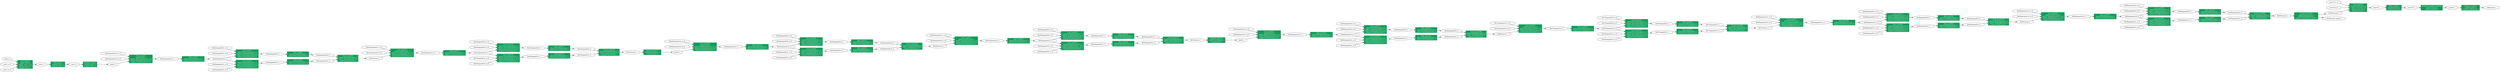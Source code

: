 digraph squeezenet_old {
	graph [bb="0,0,20514,705",
		rankdir=LR
	];
	node [label="\N"];
	"Conv (op#0)\n input0 data_0\n input1 conv1_w_0\n input2 conv1_b_0\n output0 conv1_1"	 [URL="javascript:alert('')",
		color="#0F9D58",
		fontcolor="#FFFFFF",
		height=1.1528,
		pos="215.28,72",
		shape=box,
		style=filled,
		width=1.7361];
	conv1_10	 [height=0.5,
		label=conv1_1,
		pos="359.51,72",
		shape=octagon,
		width=1.2702];
	"Conv (op#0)\n input0 data_0\n input1 conv1_w_0\n input2 conv1_b_0\n output0 conv1_1" -> conv1_10	 [pos="e,313.58,72 277.84,72 286.38,72 295.1,72 303.51,72"];
	data_00	 [height=0.5,
		label=data_0,
		pos="58.39,126",
		shape=octagon,
		width=1.0552];
	data_00 -> "Conv (op#0)\n input0 data_0\n input1 conv1_w_0\n input2 conv1_b_0\n output0 conv1_1"	 [pos="e,152.67,93.48 89.991,115.33 105.23,110.02 124.35,103.35 142.99,96.855"];
	conv1_w_00	 [height=0.5,
		label=conv1_w_0,
		pos="58.39,72",
		shape=octagon,
		width=1.6219];
	conv1_w_00 -> "Conv (op#0)\n input0 data_0\n input1 conv1_w_0\n input2 conv1_b_0\n output0 conv1_1"	 [pos="e,152.66,72 117.07,72 125.41,72 134.08,72 142.66,72"];
	conv1_b_00	 [height=0.5,
		label=conv1_b_0,
		pos="58.39,18",
		shape=octagon,
		width=1.5633];
	conv1_b_00 -> "Conv (op#0)\n input0 data_0\n input1 conv1_w_0\n input2 conv1_b_0\n output0 conv1_1"	 [pos="e,152.64,50.512 97.28,31.21 111.08,36.019 127.16,41.627 142.91,47.117"];
	"Relu (op#1)\n input0 conv1_1\n output0 conv1_2"	 [URL="javascript:alert('')",
		color="#0F9D58",
		fontcolor="#FFFFFF",
		height=0.73611,
		pos="499.23,72",
		shape=box,
		style=filled,
		width=1.6111];
	conv1_10 -> "Relu (op#1)\n input0 conv1_1\n output0 conv1_2"	 [pos="e,440.97,72 405.6,72 413.72,72 422.35,72 430.94,72"];
	conv1_20	 [height=0.5,
		label=conv1_2,
		pos="638.96,72",
		shape=octagon,
		width=1.2702];
	"Relu (op#1)\n input0 conv1_1\n output0 conv1_2" -> conv1_20	 [pos="e,592.89,72 557.45,72 565.85,72 574.5,72 582.86,72"];
	"MaxPool (op#2)\n input0 conv1_2\n output0 pool1_1"	 [URL="javascript:alert('')",
		color="#0F9D58",
		fontcolor="#FFFFFF",
		height=0.73611,
		pos="777.19,72",
		shape=box,
		style=filled,
		width=1.5694];
	conv1_20 -> "MaxPool (op#2)\n input0 conv1_2\n output0 pool1_1"	 [pos="e,720.32,72 684.94,72 693.08,72 701.71,72 710.29,72"];
	pool1_10	 [height=0.5,
		label=pool1_1,
		pos="968.88,72",
		shape=octagon,
		width=1.2311];
	"MaxPool (op#2)\n input0 conv1_2\n output0 pool1_1" -> pool1_10	 [pos="e,924.61,72 833.82,72 859.28,72 889.32,72 914.5,72"];
	"Conv (op#3)\n input0 pool1_1\n input1 fire2/squeeze1x1_w_0\n input2 fire2/squeeze1x1_b_0\n output0 fire2/squeeze1x1_1"	 [URL="javascript:alert('')",
		color="#0F9D58",
		fontcolor="#FFFFFF",
		height=1.1528,
		pos="1195.6,126",
		shape=box,
		style=filled,
		width=2.5417];
	pool1_10 -> "Conv (op#3)\n input0 pool1_1\n input1 fire2/squeeze1x1_w_0\n input2 fire2/squeeze1x1_b_0\n output0 fire2/squeeze1x1_1"	 [pos="e,1104,104.22 1008.8,81.344 1032.5,87.037 1063.9,94.595 1094.2,101.87"];
	"fire2/squeeze1x1_10"	 [height=0.5,
		label="fire2/squeeze1x1_1",
		pos="1410.3,126",
		shape=octagon,
		width=2.4231];
	"Conv (op#3)\n input0 pool1_1\n input1 fire2/squeeze1x1_w_0\n input2 fire2/squeeze1x1_b_0\n output0 fire2/squeeze1x1_1" -> "fire2/squeeze1x1_10"	 [pos="e,1322.9,126 1287.1,126 1295.6,126 1304.3,126 1312.9,126"];
	"fire2/squeeze1x1_w_00"	 [height=0.5,
		label="fire2/squeeze1x1_w_0",
		pos="968.88,180",
		shape=octagon,
		width=2.7553];
	"fire2/squeeze1x1_w_00" -> "Conv (op#3)\n input0 pool1_1\n input1 fire2/squeeze1x1_w_0\n input2 fire2/squeeze1x1_b_0\n output0 fire2/squeeze1x1_1"	 [pos="e,1103.7,147.83 1030.1,165.53 1049.7,160.81 1072,155.45 1093.8,150.22"];
	"fire2/squeeze1x1_b_00"	 [height=0.5,
		label="fire2/squeeze1x1_b_0",
		pos="968.88,126",
		shape=octagon,
		width=2.7163];
	"fire2/squeeze1x1_b_00" -> "Conv (op#3)\n input0 pool1_1\n input1 fire2/squeeze1x1_w_0\n input2 fire2/squeeze1x1_b_0\n output0 fire2/squeeze1x1_1"	 [pos="e,1103.7,126 1066.5,126 1075.5,126 1084.6,126 1093.6,126"];
	"Relu (op#4)\n input0 fire2/squeeze1x1_1\n output0 fire2/squeeze1x1_2"	 [URL="javascript:alert('')",
		color="#0F9D58",
		fontcolor="#FFFFFF",
		height=0.73611,
		pos="1620.5,126",
		shape=box,
		style=filled,
		width=2.4167];
	"fire2/squeeze1x1_10" -> "Relu (op#4)\n input0 fire2/squeeze1x1_1\n output0 fire2/squeeze1x1_2"	 [pos="e,1533.3,126 1497.8,126 1506.1,126 1514.6,126 1523.1,126"];
	"fire2/squeeze1x1_20"	 [height=0.5,
		label="fire2/squeeze1x1_2",
		pos="1839.9,126",
		shape=octagon,
		width=2.4231];
	"Relu (op#4)\n input0 fire2/squeeze1x1_1\n output0 fire2/squeeze1x1_2" -> "fire2/squeeze1x1_20"	 [pos="e,1752.4,126 1707.8,126 1719.1,126 1730.8,126 1742.4,126"];
	"Conv (op#5)\n input0 fire2/squeeze1x1_2\n input1 fire2/expand1x1_w_0\n input2 fire2/expand1x1_b_0\n output0 fire2/expand1x1_1"	 [URL="javascript:alert('')",
		color="#0F9D58",
		fontcolor="#FFFFFF",
		height=1.1528,
		pos="2061.8,74",
		shape=box,
		style=filled,
		width=2.4861];
	"fire2/squeeze1x1_20" -> "Conv (op#5)\n input0 fire2/squeeze1x1_2\n input1 fire2/expand1x1_w_0\n input2 fire2/expand1x1_b_0\n output0 fire2/expand1x1_1"	 [pos="e,1971.9,95.018 1898.1,112.47 1917.6,107.85 1940.1,102.55 1961.9,97.379"];
	"Conv (op#7)\n input0 fire2/squeeze1x1_2\n input1 fire2/expand3x3_w_0\n input2 fire2/expand3x3_b_0\n output0 fire2/expand3x3_1"	 [URL="javascript:alert('')",
		color="#0F9D58",
		fontcolor="#FFFFFF",
		height=1.1528,
		pos="2061.8,178",
		shape=box,
		style=filled,
		width=2.4861];
	"fire2/squeeze1x1_20" -> "Conv (op#7)\n input0 fire2/squeeze1x1_2\n input1 fire2/expand3x3_w_0\n input2 fire2/expand3x3_b_0\n output0 fire2/expand3x3_1"	 [pos="e,1971.9,156.98 1898.1,139.53 1917.6,144.15 1940.1,149.45 1961.9,154.62"];
	"fire2/expand1x1_10"	 [height=0.5,
		label="fire2/expand1x1_1",
		pos="2271.7,90",
		shape=octagon,
		width=2.345];
	"Conv (op#5)\n input0 fire2/squeeze1x1_2\n input1 fire2/expand1x1_w_0\n input2 fire2/expand1x1_b_0\n output0 fire2/expand1x1_1" -> "fire2/expand1x1_10"	 [pos="e,2187.2,83.572 2151.6,80.832 2160,81.478 2168.5,82.134 2176.9,82.784"];
	"fire2/expand1x1_w_00"	 [height=0.5,
		label="fire2/expand1x1_w_0",
		pos="1839.9,72",
		shape=octagon,
		width=2.6772];
	"fire2/expand1x1_w_00" -> "Conv (op#5)\n input0 fire2/squeeze1x1_2\n input1 fire2/expand1x1_w_0\n input2 fire2/expand1x1_b_0\n output0 fire2/expand1x1_1"	 [pos="e,1972,73.192 1936.4,72.869 1944.8,72.945 1953.3,73.022 1961.8,73.099"];
	"fire2/expand1x1_b_00"	 [height=0.5,
		label="fire2/expand1x1_b_0",
		pos="1839.9,18",
		shape=octagon,
		width=2.6381];
	"fire2/expand1x1_b_00" -> "Conv (op#5)\n input0 fire2/squeeze1x1_2\n input1 fire2/expand1x1_w_0\n input2 fire2/expand1x1_b_0\n output0 fire2/expand1x1_1"	 [pos="e,1972.1,51.42 1897.8,32.494 1917.6,37.519 1940.3,43.307 1962.4,48.935"];
	"Relu (op#6)\n input0 fire2/expand1x1_1\n output0 fire2/expand1x1_2"	 [URL="javascript:alert('')",
		color="#0F9D58",
		fontcolor="#FFFFFF",
		height=0.73611,
		pos="2477.1,94",
		shape=box,
		style=filled,
		width=2.3611];
	"fire2/expand1x1_10" -> "Relu (op#6)\n input0 fire2/expand1x1_1\n output0 fire2/expand1x1_2"	 [pos="e,2391.9,92.343 2356.3,91.644 2364.7,91.808 2373.2,91.975 2381.6,92.141"];
	"fire2/expand1x1_20"	 [height=0.5,
		label="fire2/expand1x1_2",
		pos="2682.6,103",
		shape=octagon,
		width=2.345];
	"Relu (op#6)\n input0 fire2/expand1x1_1\n output0 fire2/expand1x1_2" -> "fire2/expand1x1_20"	 [pos="e,2598.1,99.306 2562.3,97.726 2570.8,98.101 2579.5,98.484 2588.1,98.863"];
	"Concat (op#9)\n input0 fire2/expand1x1_2\n input1 fire2/expand3x3_2\n output0 fire2/concat_1"	 [URL="javascript:alert('')",
		color="#0F9D58",
		fontcolor="#FFFFFF",
		height=0.94444,
		pos="2884,132",
		shape=box,
		style=filled,
		width=2.25];
	"fire2/expand1x1_20" -> "Concat (op#9)\n input0 fire2/expand1x1_2\n input1 fire2/expand3x3_2\n output0 fire2/concat_1"	 [pos="e,2803,120.36 2754.1,113.27 2766.7,115.1 2780,117.03 2793,118.92"];
	"fire2/expand3x3_10"	 [height=0.5,
		label="fire2/expand3x3_1",
		pos="2271.7,175",
		shape=octagon,
		width=2.345];
	"Conv (op#7)\n input0 fire2/squeeze1x1_2\n input1 fire2/expand3x3_w_0\n input2 fire2/expand3x3_b_0\n output0 fire2/expand3x3_1" -> "fire2/expand3x3_10"	 [pos="e,2187.2,176.21 2151.6,176.72 2160,176.6 2168.5,176.47 2176.9,176.35"];
	"fire2/expand3x3_w_00"	 [height=0.5,
		label="fire2/expand3x3_w_0",
		pos="1839.9,234",
		shape=octagon,
		width=2.6772];
	"fire2/expand3x3_w_00" -> "Conv (op#7)\n input0 fire2/squeeze1x1_2\n input1 fire2/expand3x3_w_0\n input2 fire2/expand3x3_b_0\n output0 fire2/expand3x3_1"	 [pos="e,1972.1,200.58 1898.4,219.36 1917.9,214.39 1940.3,208.68 1962.2,203.12"];
	"fire2/expand3x3_b_00"	 [height=0.5,
		label="fire2/expand3x3_b_0",
		pos="1839.9,180",
		shape=octagon,
		width=2.6381];
	"fire2/expand3x3_b_00" -> "Conv (op#7)\n input0 fire2/squeeze1x1_2\n input1 fire2/expand3x3_w_0\n input2 fire2/expand3x3_b_0\n output0 fire2/expand3x3_1"	 [pos="e,1972,178.81 1935.1,179.14 1944,179.06 1953,178.98 1962,178.9"];
	"Relu (op#8)\n input0 fire2/expand3x3_1\n output0 fire2/expand3x3_2"	 [URL="javascript:alert('')",
		color="#0F9D58",
		fontcolor="#FFFFFF",
		height=0.73611,
		pos="2477.1,167",
		shape=box,
		style=filled,
		width=2.3611];
	"fire2/expand3x3_10" -> "Relu (op#8)\n input0 fire2/expand3x3_1\n output0 fire2/expand3x3_2"	 [pos="e,2391.9,170.31 2356.3,171.71 2364.7,171.38 2373.2,171.05 2381.6,170.72"];
	"fire2/expand3x3_20"	 [height=0.5,
		label="fire2/expand3x3_2",
		pos="2682.6,162",
		shape=octagon,
		width=2.345];
	"Relu (op#8)\n input0 fire2/expand3x3_1\n output0 fire2/expand3x3_2" -> "fire2/expand3x3_20"	 [pos="e,2598.1,164.05 2562.3,164.93 2570.8,164.72 2579.5,164.51 2588.1,164.3"];
	"fire2/expand3x3_20" -> "Concat (op#9)\n input0 fire2/expand1x1_2\n input1 fire2/expand3x3_2\n output0 fire2/concat_1"	 [pos="e,2802.8,144.06 2753,151.55 2765.8,149.62 2779.4,147.59 2792.7,145.58"];
	"fire2/concat_10"	 [height=0.5,
		label="fire2/concat_1",
		pos="3100.2,132",
		shape=octagon,
		width=1.8955];
	"Concat (op#9)\n input0 fire2/expand1x1_2\n input1 fire2/expand3x3_2\n output0 fire2/concat_1" -> "fire2/concat_10"	 [pos="e,3031.8,132 2965,132 2983.6,132 3003.3,132 3021.7,132"];
	"Conv (op#10)\n input0 fire2/concat_1\n input1 fire3/squeeze1x1_w_0\n input2 fire3/squeeze1x1_b_0\n output0 fire3/squeeze1x1_1"	 [URL="javascript:alert('')",
		color="#0F9D58",
		fontcolor="#FFFFFF",
		height=1.1528,
		pos="3326.9,186",
		shape=box,
		style=filled,
		width=2.5417];
	"fire2/concat_10" -> "Conv (op#10)\n input0 fire2/concat_1\n input1 fire3/squeeze1x1_w_0\n input2 fire3/squeeze1x1_b_0\n output0 fire3/squeeze1x1_1"	 [pos="e,3235.2,164.21 3151.3,144.05 3173.2,149.32 3199.7,155.69 3225.4,161.86"];
	"fire3/squeeze1x1_10"	 [height=0.5,
		label="fire3/squeeze1x1_1",
		pos="3541.6,186",
		shape=octagon,
		width=2.4231];
	"Conv (op#10)\n input0 fire2/concat_1\n input1 fire3/squeeze1x1_w_0\n input2 fire3/squeeze1x1_b_0\n output0 fire3/squeeze1x1_1" -> "fire3/squeeze1x1_10"	 [pos="e,3454.2,186 3418.4,186 3426.9,186 3435.6,186 3444.2,186"];
	"fire3/squeeze1x1_w_00"	 [height=0.5,
		label="fire3/squeeze1x1_w_0",
		pos="3100.2,240",
		shape=octagon,
		width=2.7553];
	"fire3/squeeze1x1_w_00" -> "Conv (op#10)\n input0 fire2/concat_1\n input1 fire3/squeeze1x1_w_0\n input2 fire3/squeeze1x1_b_0\n output0 fire3/squeeze1x1_1"	 [pos="e,3235,207.83 3161.4,225.53 3181,220.81 3203.3,215.45 3225.1,210.22"];
	"fire3/squeeze1x1_b_00"	 [height=0.5,
		label="fire3/squeeze1x1_b_0",
		pos="3100.2,186",
		shape=octagon,
		width=2.7163];
	"fire3/squeeze1x1_b_00" -> "Conv (op#10)\n input0 fire2/concat_1\n input1 fire3/squeeze1x1_w_0\n input2 fire3/squeeze1x1_b_0\n output0 fire3/squeeze1x1_1"	 [pos="e,3235,186 3197.8,186 3206.7,186 3215.9,186 3224.9,186"];
	"Relu (op#11)\n input0 fire3/squeeze1x1_1\n output0 fire3/squeeze1x1_2"	 [URL="javascript:alert('')",
		color="#0F9D58",
		fontcolor="#FFFFFF",
		height=0.73611,
		pos="3751.8,186",
		shape=box,
		style=filled,
		width=2.4167];
	"fire3/squeeze1x1_10" -> "Relu (op#11)\n input0 fire3/squeeze1x1_1\n output0 fire3/squeeze1x1_2"	 [pos="e,3664.6,186 3629.1,186 3637.4,186 3645.9,186 3654.4,186"];
	"fire3/squeeze1x1_20"	 [height=0.5,
		label="fire3/squeeze1x1_2",
		pos="3971.2,186",
		shape=octagon,
		width=2.4231];
	"Relu (op#11)\n input0 fire3/squeeze1x1_1\n output0 fire3/squeeze1x1_2" -> "fire3/squeeze1x1_20"	 [pos="e,3883.7,186 3839,186 3850.4,186 3862.1,186 3873.7,186"];
	"Conv (op#12)\n input0 fire3/squeeze1x1_2\n input1 fire3/expand1x1_w_0\n input2 fire3/expand1x1_b_0\n output0 fire3/expand1x1_1"	 [URL="javascript:alert('')",
		color="#0F9D58",
		fontcolor="#FFFFFF",
		height=1.1528,
		pos="4193.1,134",
		shape=box,
		style=filled,
		width=2.4861];
	"fire3/squeeze1x1_20" -> "Conv (op#12)\n input0 fire3/squeeze1x1_2\n input1 fire3/expand1x1_w_0\n input2 fire3/expand1x1_b_0\n output0 fire3/expand1x1_1"	 [pos="e,4103.2,155.02 4029.4,172.47 4048.9,167.85 4071.4,162.55 4093.2,157.38"];
	"Conv (op#14)\n input0 fire3/squeeze1x1_2\n input1 fire3/expand3x3_w_0\n input2 fire3/expand3x3_b_0\n output0 fire3/expand3x3_1"	 [URL="javascript:alert('')",
		color="#0F9D58",
		fontcolor="#FFFFFF",
		height=1.1528,
		pos="4193.1,238",
		shape=box,
		style=filled,
		width=2.4861];
	"fire3/squeeze1x1_20" -> "Conv (op#14)\n input0 fire3/squeeze1x1_2\n input1 fire3/expand3x3_w_0\n input2 fire3/expand3x3_b_0\n output0 fire3/expand3x3_1"	 [pos="e,4103.2,216.98 4029.4,199.53 4048.9,204.15 4071.4,209.45 4093.2,214.62"];
	"fire3/expand1x1_10"	 [height=0.5,
		label="fire3/expand1x1_1",
		pos="4403,150",
		shape=octagon,
		width=2.345];
	"Conv (op#12)\n input0 fire3/squeeze1x1_2\n input1 fire3/expand1x1_w_0\n input2 fire3/expand1x1_b_0\n output0 fire3/expand1x1_1" -> "fire3/expand1x1_10"	 [pos="e,4318.5,143.57 4282.9,140.83 4291.3,141.48 4299.8,142.13 4308.2,142.78"];
	"fire3/expand1x1_w_00"	 [height=0.5,
		label="fire3/expand1x1_w_0",
		pos="3971.2,132",
		shape=octagon,
		width=2.6772];
	"fire3/expand1x1_w_00" -> "Conv (op#12)\n input0 fire3/squeeze1x1_2\n input1 fire3/expand1x1_w_0\n input2 fire3/expand1x1_b_0\n output0 fire3/expand1x1_1"	 [pos="e,4103.3,133.19 4067.7,132.87 4076.1,132.94 4084.6,133.02 4093,133.1"];
	"fire3/expand1x1_b_00"	 [height=0.5,
		label="fire3/expand1x1_b_0",
		pos="3971.2,78",
		shape=octagon,
		width=2.6381];
	"fire3/expand1x1_b_00" -> "Conv (op#12)\n input0 fire3/squeeze1x1_2\n input1 fire3/expand1x1_w_0\n input2 fire3/expand1x1_b_0\n output0 fire3/expand1x1_1"	 [pos="e,4103.4,111.42 4029.1,92.494 4048.8,97.519 4071.6,103.31 4093.7,108.94"];
	"Relu (op#13)\n input0 fire3/expand1x1_1\n output0 fire3/expand1x1_2"	 [URL="javascript:alert('')",
		color="#0F9D58",
		fontcolor="#FFFFFF",
		height=0.73611,
		pos="4608.4,154",
		shape=box,
		style=filled,
		width=2.3611];
	"fire3/expand1x1_10" -> "Relu (op#13)\n input0 fire3/expand1x1_1\n output0 fire3/expand1x1_2"	 [pos="e,4523.1,152.34 4487.6,151.64 4496,151.81 4504.5,151.98 4512.9,152.14"];
	"fire3/expand1x1_20"	 [height=0.5,
		label="fire3/expand1x1_2",
		pos="4813.8,163",
		shape=octagon,
		width=2.345];
	"Relu (op#13)\n input0 fire3/expand1x1_1\n output0 fire3/expand1x1_2" -> "fire3/expand1x1_20"	 [pos="e,4729.3,159.31 4693.6,157.73 4702.1,158.1 4710.8,158.48 4719.3,158.86"];
	"Concat (op#16)\n input0 fire3/expand1x1_2\n input1 fire3/expand3x3_2\n output0 fire3/concat_1"	 [URL="javascript:alert('')",
		color="#0F9D58",
		fontcolor="#FFFFFF",
		height=0.94444,
		pos="5015.3,192",
		shape=box,
		style=filled,
		width=2.25];
	"fire3/expand1x1_20" -> "Concat (op#16)\n input0 fire3/expand1x1_2\n input1 fire3/expand3x3_2\n output0 fire3/concat_1"	 [pos="e,4934.2,180.36 4885.4,173.27 4898,175.1 4911.3,177.03 4924.3,178.92"];
	"fire3/expand3x3_10"	 [height=0.5,
		label="fire3/expand3x3_1",
		pos="4403,235",
		shape=octagon,
		width=2.345];
	"Conv (op#14)\n input0 fire3/squeeze1x1_2\n input1 fire3/expand3x3_w_0\n input2 fire3/expand3x3_b_0\n output0 fire3/expand3x3_1" -> "fire3/expand3x3_10"	 [pos="e,4318.5,236.21 4282.9,236.72 4291.3,236.6 4299.8,236.47 4308.2,236.35"];
	"fire3/expand3x3_w_00"	 [height=0.5,
		label="fire3/expand3x3_w_0",
		pos="3971.2,294",
		shape=octagon,
		width=2.6772];
	"fire3/expand3x3_w_00" -> "Conv (op#14)\n input0 fire3/squeeze1x1_2\n input1 fire3/expand3x3_w_0\n input2 fire3/expand3x3_b_0\n output0 fire3/expand3x3_1"	 [pos="e,4103.4,260.58 4029.7,279.36 4049.2,274.39 4071.6,268.68 4093.4,263.12"];
	"fire3/expand3x3_b_00"	 [height=0.5,
		label="fire3/expand3x3_b_0",
		pos="3971.2,240",
		shape=octagon,
		width=2.6381];
	"fire3/expand3x3_b_00" -> "Conv (op#14)\n input0 fire3/squeeze1x1_2\n input1 fire3/expand3x3_w_0\n input2 fire3/expand3x3_b_0\n output0 fire3/expand3x3_1"	 [pos="e,4103.3,238.81 4066.4,239.14 4075.3,239.06 4084.3,238.98 4093.3,238.9"];
	"Relu (op#15)\n input0 fire3/expand3x3_1\n output0 fire3/expand3x3_2"	 [URL="javascript:alert('')",
		color="#0F9D58",
		fontcolor="#FFFFFF",
		height=0.73611,
		pos="4608.4,227",
		shape=box,
		style=filled,
		width=2.3611];
	"fire3/expand3x3_10" -> "Relu (op#15)\n input0 fire3/expand3x3_1\n output0 fire3/expand3x3_2"	 [pos="e,4523.1,230.31 4487.6,231.71 4496,231.38 4504.5,231.05 4512.9,230.72"];
	"fire3/expand3x3_20"	 [height=0.5,
		label="fire3/expand3x3_2",
		pos="4813.8,222",
		shape=octagon,
		width=2.345];
	"Relu (op#15)\n input0 fire3/expand3x3_1\n output0 fire3/expand3x3_2" -> "fire3/expand3x3_20"	 [pos="e,4729.3,224.05 4693.6,224.93 4702.1,224.72 4710.8,224.51 4719.3,224.3"];
	"fire3/expand3x3_20" -> "Concat (op#16)\n input0 fire3/expand1x1_2\n input1 fire3/expand3x3_2\n output0 fire3/concat_1"	 [pos="e,4934.1,204.06 4884.3,211.55 4897.1,209.62 4910.7,207.59 4924,205.58"];
	"fire3/concat_10"	 [height=0.5,
		label="fire3/concat_1",
		pos="5200.5,192",
		shape=octagon,
		width=1.8955];
	"Concat (op#16)\n input0 fire3/expand1x1_2\n input1 fire3/expand3x3_2\n output0 fire3/concat_1" -> "fire3/concat_10"	 [pos="e,5132.2,192 5096.4,192 5104.9,192 5113.5,192 5121.9,192"];
	"MaxPool (op#17)\n input0 fire3/concat_1\n output0 pool3_1"	 [URL="javascript:alert('')",
		color="#0F9D58",
		fontcolor="#FFFFFF",
		height=0.73611,
		pos="5374.2,192",
		shape=box,
		style=filled,
		width=1.9306];
	"fire3/concat_10" -> "MaxPool (op#17)\n input0 fire3/concat_1\n output0 pool3_1"	 [pos="e,5304.6,192 5268.9,192 5277.3,192 5286,192 5294.6,192"];
	pool3_10	 [height=0.5,
		label=pool3_1,
		pos="5578.9,192",
		shape=octagon,
		width=1.2311];
	"MaxPool (op#17)\n input0 fire3/concat_1\n output0 pool3_1" -> pool3_10	 [pos="e,5534.8,192 5443.9,192 5470.2,192 5499.8,192 5524.5,192"];
	"Conv (op#18)\n input0 pool3_1\n input1 fire4/squeeze1x1_w_0\n input2 fire4/squeeze1x1_b_0\n output0 fire4/squeeze1x1_1"	 [URL="javascript:alert('')",
		color="#0F9D58",
		fontcolor="#FFFFFF",
		height=1.1528,
		pos="5805.6,246",
		shape=box,
		style=filled,
		width=2.5417];
	pool3_10 -> "Conv (op#18)\n input0 pool3_1\n input1 fire4/squeeze1x1_w_0\n input2 fire4/squeeze1x1_b_0\n output0 fire4/squeeze1x1_1"	 [pos="e,5714,224.22 5618.8,201.34 5642.5,207.04 5673.9,214.59 5704.2,221.87"];
	"fire4/squeeze1x1_10"	 [height=0.5,
		label="fire4/squeeze1x1_1",
		pos="6020.4,246",
		shape=octagon,
		width=2.4231];
	"Conv (op#18)\n input0 pool3_1\n input1 fire4/squeeze1x1_w_0\n input2 fire4/squeeze1x1_b_0\n output0 fire4/squeeze1x1_1" -> "fire4/squeeze1x1_10"	 [pos="e,5933,246 5897.1,246 5905.7,246 5914.4,246 5922.9,246"];
	"fire4/squeeze1x1_w_00"	 [height=0.5,
		label="fire4/squeeze1x1_w_0",
		pos="5578.9,300",
		shape=octagon,
		width=2.7553];
	"fire4/squeeze1x1_w_00" -> "Conv (op#18)\n input0 pool3_1\n input1 fire4/squeeze1x1_w_0\n input2 fire4/squeeze1x1_b_0\n output0 fire4/squeeze1x1_1"	 [pos="e,5713.8,267.83 5640.1,285.53 5659.8,280.81 5682.1,275.45 5703.8,270.22"];
	"fire4/squeeze1x1_b_00"	 [height=0.5,
		label="fire4/squeeze1x1_b_0",
		pos="5578.9,246",
		shape=octagon,
		width=2.7163];
	"fire4/squeeze1x1_b_00" -> "Conv (op#18)\n input0 pool3_1\n input1 fire4/squeeze1x1_w_0\n input2 fire4/squeeze1x1_b_0\n output0 fire4/squeeze1x1_1"	 [pos="e,5713.8,246 5676.5,246 5685.5,246 5694.6,246 5703.7,246"];
	"Relu (op#19)\n input0 fire4/squeeze1x1_1\n output0 fire4/squeeze1x1_2"	 [URL="javascript:alert('')",
		color="#0F9D58",
		fontcolor="#FFFFFF",
		height=0.73611,
		pos="6230.6,246",
		shape=box,
		style=filled,
		width=2.4167];
	"fire4/squeeze1x1_10" -> "Relu (op#19)\n input0 fire4/squeeze1x1_1\n output0 fire4/squeeze1x1_2"	 [pos="e,6143.4,246 6107.9,246 6116.2,246 6124.7,246 6133.1,246"];
	"fire4/squeeze1x1_20"	 [height=0.5,
		label="fire4/squeeze1x1_2",
		pos="6450,246",
		shape=octagon,
		width=2.4231];
	"Relu (op#19)\n input0 fire4/squeeze1x1_1\n output0 fire4/squeeze1x1_2" -> "fire4/squeeze1x1_20"	 [pos="e,6362.5,246 6317.8,246 6329.2,246 6340.9,246 6352.4,246"];
	"Conv (op#20)\n input0 fire4/squeeze1x1_2\n input1 fire4/expand1x1_w_0\n input2 fire4/expand1x1_b_0\n output0 fire4/expand1x1_1"	 [URL="javascript:alert('')",
		color="#0F9D58",
		fontcolor="#FFFFFF",
		height=1.1528,
		pos="6671.8,194",
		shape=box,
		style=filled,
		width=2.4861];
	"fire4/squeeze1x1_20" -> "Conv (op#20)\n input0 fire4/squeeze1x1_2\n input1 fire4/expand1x1_w_0\n input2 fire4/expand1x1_b_0\n output0 fire4/expand1x1_1"	 [pos="e,6582,215.02 6508.2,232.47 6527.7,227.85 6550.1,222.55 6572,217.38"];
	"Conv (op#22)\n input0 fire4/squeeze1x1_2\n input1 fire4/expand3x3_w_0\n input2 fire4/expand3x3_b_0\n output0 fire4/expand3x3_1"	 [URL="javascript:alert('')",
		color="#0F9D58",
		fontcolor="#FFFFFF",
		height=1.1528,
		pos="6671.8,298",
		shape=box,
		style=filled,
		width=2.4861];
	"fire4/squeeze1x1_20" -> "Conv (op#22)\n input0 fire4/squeeze1x1_2\n input1 fire4/expand3x3_w_0\n input2 fire4/expand3x3_b_0\n output0 fire4/expand3x3_1"	 [pos="e,6582,276.98 6508.2,259.53 6527.7,264.15 6550.1,269.45 6572,274.62"];
	"fire4/expand1x1_10"	 [height=0.5,
		label="fire4/expand1x1_1",
		pos="6881.8,210",
		shape=octagon,
		width=2.345];
	"Conv (op#20)\n input0 fire4/squeeze1x1_2\n input1 fire4/expand1x1_w_0\n input2 fire4/expand1x1_b_0\n output0 fire4/expand1x1_1" -> "fire4/expand1x1_10"	 [pos="e,6797.2,203.57 6761.6,200.83 6770,201.48 6778.5,202.13 6787,202.78"];
	"fire4/expand1x1_w_00"	 [height=0.5,
		label="fire4/expand1x1_w_0",
		pos="6450,192",
		shape=octagon,
		width=2.6772];
	"fire4/expand1x1_w_00" -> "Conv (op#20)\n input0 fire4/squeeze1x1_2\n input1 fire4/expand1x1_w_0\n input2 fire4/expand1x1_b_0\n output0 fire4/expand1x1_1"	 [pos="e,6582,193.19 6546.4,192.87 6554.9,192.94 6563.4,193.02 6571.8,193.1"];
	"fire4/expand1x1_b_00"	 [height=0.5,
		label="fire4/expand1x1_b_0",
		pos="6450,138",
		shape=octagon,
		width=2.6381];
	"fire4/expand1x1_b_00" -> "Conv (op#20)\n input0 fire4/squeeze1x1_2\n input1 fire4/expand1x1_w_0\n input2 fire4/expand1x1_b_0\n output0 fire4/expand1x1_1"	 [pos="e,6582.2,171.42 6507.9,152.49 6527.6,157.52 6550.3,163.31 6572.4,168.94"];
	"Relu (op#21)\n input0 fire4/expand1x1_1\n output0 fire4/expand1x1_2"	 [URL="javascript:alert('')",
		color="#0F9D58",
		fontcolor="#FFFFFF",
		height=0.73611,
		pos="7087.2,214",
		shape=box,
		style=filled,
		width=2.3611];
	"fire4/expand1x1_10" -> "Relu (op#21)\n input0 fire4/expand1x1_1\n output0 fire4/expand1x1_2"	 [pos="e,7001.9,212.34 6966.4,211.64 6974.7,211.81 6983.2,211.98 6991.7,212.14"];
	"fire4/expand1x1_20"	 [height=0.5,
		label="fire4/expand1x1_2",
		pos="7292.6,223",
		shape=octagon,
		width=2.345];
	"Relu (op#21)\n input0 fire4/expand1x1_1\n output0 fire4/expand1x1_2" -> "fire4/expand1x1_20"	 [pos="e,7208.1,219.31 7172.4,217.73 7180.9,218.1 7189.5,218.48 7198.1,218.86"];
	"Concat (op#24)\n input0 fire4/expand1x1_2\n input1 fire4/expand3x3_2\n output0 fire4/concat_1"	 [URL="javascript:alert('')",
		color="#0F9D58",
		fontcolor="#FFFFFF",
		height=0.94444,
		pos="7494,252",
		shape=box,
		style=filled,
		width=2.25];
	"fire4/expand1x1_20" -> "Concat (op#24)\n input0 fire4/expand1x1_2\n input1 fire4/expand3x3_2\n output0 fire4/concat_1"	 [pos="e,7413,240.36 7364.2,233.27 7376.8,235.1 7390,237.03 7403.1,238.92"];
	"fire4/expand3x3_10"	 [height=0.5,
		label="fire4/expand3x3_1",
		pos="6881.8,295",
		shape=octagon,
		width=2.345];
	"Conv (op#22)\n input0 fire4/squeeze1x1_2\n input1 fire4/expand3x3_w_0\n input2 fire4/expand3x3_b_0\n output0 fire4/expand3x3_1" -> "fire4/expand3x3_10"	 [pos="e,6797.2,296.21 6761.6,296.72 6770,296.6 6778.5,296.47 6787,296.35"];
	"fire4/expand3x3_w_00"	 [height=0.5,
		label="fire4/expand3x3_w_0",
		pos="6450,354",
		shape=octagon,
		width=2.6772];
	"fire4/expand3x3_w_00" -> "Conv (op#22)\n input0 fire4/squeeze1x1_2\n input1 fire4/expand3x3_w_0\n input2 fire4/expand3x3_b_0\n output0 fire4/expand3x3_1"	 [pos="e,6582.2,320.58 6508.4,339.36 6528,334.39 6550.4,328.68 6572.2,323.12"];
	"fire4/expand3x3_b_00"	 [height=0.5,
		label="fire4/expand3x3_b_0",
		pos="6450,300",
		shape=octagon,
		width=2.6381];
	"fire4/expand3x3_b_00" -> "Conv (op#22)\n input0 fire4/squeeze1x1_2\n input1 fire4/expand3x3_w_0\n input2 fire4/expand3x3_b_0\n output0 fire4/expand3x3_1"	 [pos="e,6582.1,298.81 6545.2,299.14 6554.1,299.06 6563.1,298.98 6572,298.9"];
	"Relu (op#23)\n input0 fire4/expand3x3_1\n output0 fire4/expand3x3_2"	 [URL="javascript:alert('')",
		color="#0F9D58",
		fontcolor="#FFFFFF",
		height=0.73611,
		pos="7087.2,287",
		shape=box,
		style=filled,
		width=2.3611];
	"fire4/expand3x3_10" -> "Relu (op#23)\n input0 fire4/expand3x3_1\n output0 fire4/expand3x3_2"	 [pos="e,7001.9,290.31 6966.4,291.71 6974.7,291.38 6983.2,291.05 6991.7,290.72"];
	"fire4/expand3x3_20"	 [height=0.5,
		label="fire4/expand3x3_2",
		pos="7292.6,282",
		shape=octagon,
		width=2.345];
	"Relu (op#23)\n input0 fire4/expand3x3_1\n output0 fire4/expand3x3_2" -> "fire4/expand3x3_20"	 [pos="e,7208.1,284.05 7172.4,284.93 7180.9,284.72 7189.5,284.51 7198.1,284.3"];
	"fire4/expand3x3_20" -> "Concat (op#24)\n input0 fire4/expand1x1_2\n input1 fire4/expand3x3_2\n output0 fire4/concat_1"	 [pos="e,7412.9,264.06 7363.1,271.55 7375.9,269.62 7389.4,267.59 7402.7,265.58"];
	"fire4/concat_10"	 [height=0.5,
		label="fire4/concat_1",
		pos="7710.2,252",
		shape=octagon,
		width=1.8955];
	"Concat (op#24)\n input0 fire4/expand1x1_2\n input1 fire4/expand3x3_2\n output0 fire4/concat_1" -> "fire4/concat_10"	 [pos="e,7641.9,252 7575.1,252 7593.6,252 7613.3,252 7631.8,252"];
	"Conv (op#25)\n input0 fire4/concat_1\n input1 fire5/squeeze1x1_w_0\n input2 fire5/squeeze1x1_b_0\n output0 fire5/squeeze1x1_1"	 [URL="javascript:alert('')",
		color="#0F9D58",
		fontcolor="#FFFFFF",
		height=1.1528,
		pos="7936.9,306",
		shape=box,
		style=filled,
		width=2.5417];
	"fire4/concat_10" -> "Conv (op#25)\n input0 fire4/concat_1\n input1 fire5/squeeze1x1_w_0\n input2 fire5/squeeze1x1_b_0\n output0 fire5/squeeze1x1_1"	 [pos="e,7845.2,284.21 7761.4,264.05 7783.3,269.32 7809.8,275.69 7835.4,281.86"];
	"fire5/squeeze1x1_10"	 [height=0.5,
		label="fire5/squeeze1x1_1",
		pos="8151.6,306",
		shape=octagon,
		width=2.4231];
	"Conv (op#25)\n input0 fire4/concat_1\n input1 fire5/squeeze1x1_w_0\n input2 fire5/squeeze1x1_b_0\n output0 fire5/squeeze1x1_1" -> "fire5/squeeze1x1_10"	 [pos="e,8064.3,306 8028.4,306 8037,306 8045.6,306 8054.2,306"];
	"fire5/squeeze1x1_w_00"	 [height=0.5,
		label="fire5/squeeze1x1_w_0",
		pos="7710.2,360",
		shape=octagon,
		width=2.7553];
	"fire5/squeeze1x1_w_00" -> "Conv (op#25)\n input0 fire4/concat_1\n input1 fire5/squeeze1x1_w_0\n input2 fire5/squeeze1x1_b_0\n output0 fire5/squeeze1x1_1"	 [pos="e,7845.1,327.83 7771.4,345.53 7791,340.81 7813.4,335.45 7835.1,330.22"];
	"fire5/squeeze1x1_b_00"	 [height=0.5,
		label="fire5/squeeze1x1_b_0",
		pos="7710.2,306",
		shape=octagon,
		width=2.7163];
	"fire5/squeeze1x1_b_00" -> "Conv (op#25)\n input0 fire4/concat_1\n input1 fire5/squeeze1x1_w_0\n input2 fire5/squeeze1x1_b_0\n output0 fire5/squeeze1x1_1"	 [pos="e,7845.1,306 7807.8,306 7816.8,306 7825.9,306 7834.9,306"];
	"Relu (op#26)\n input0 fire5/squeeze1x1_1\n output0 fire5/squeeze1x1_2"	 [URL="javascript:alert('')",
		color="#0F9D58",
		fontcolor="#FFFFFF",
		height=0.73611,
		pos="8361.9,306",
		shape=box,
		style=filled,
		width=2.4167];
	"fire5/squeeze1x1_10" -> "Relu (op#26)\n input0 fire5/squeeze1x1_1\n output0 fire5/squeeze1x1_2"	 [pos="e,8274.6,306 8239.1,306 8247.5,306 8256,306 8264.4,306"];
	"fire5/squeeze1x1_20"	 [height=0.5,
		label="fire5/squeeze1x1_2",
		pos="8581.2,306",
		shape=octagon,
		width=2.4231];
	"Relu (op#26)\n input0 fire5/squeeze1x1_1\n output0 fire5/squeeze1x1_2" -> "fire5/squeeze1x1_20"	 [pos="e,8493.8,306 8449.1,306 8460.5,306 8472.2,306 8483.7,306"];
	"Conv (op#27)\n input0 fire5/squeeze1x1_2\n input1 fire5/expand1x1_w_0\n input2 fire5/expand1x1_b_0\n output0 fire5/expand1x1_1"	 [URL="javascript:alert('')",
		color="#0F9D58",
		fontcolor="#FFFFFF",
		height=1.1528,
		pos="8803.1,254",
		shape=box,
		style=filled,
		width=2.4861];
	"fire5/squeeze1x1_20" -> "Conv (op#27)\n input0 fire5/squeeze1x1_2\n input1 fire5/expand1x1_w_0\n input2 fire5/expand1x1_b_0\n output0 fire5/expand1x1_1"	 [pos="e,8713.3,275.02 8639.4,292.47 8659,287.85 8681.4,282.55 8703.3,277.38"];
	"Conv (op#29)\n input0 fire5/squeeze1x1_2\n input1 fire5/expand3x3_w_0\n input2 fire5/expand3x3_b_0\n output0 fire5/expand3x3_1"	 [URL="javascript:alert('')",
		color="#0F9D58",
		fontcolor="#FFFFFF",
		height=1.1528,
		pos="8803.1,358",
		shape=box,
		style=filled,
		width=2.4861];
	"fire5/squeeze1x1_20" -> "Conv (op#29)\n input0 fire5/squeeze1x1_2\n input1 fire5/expand3x3_w_0\n input2 fire5/expand3x3_b_0\n output0 fire5/expand3x3_1"	 [pos="e,8713.3,336.98 8639.4,319.53 8659,324.15 8681.4,329.45 8703.3,334.62"];
	"fire5/expand1x1_10"	 [height=0.5,
		label="fire5/expand1x1_1",
		pos="9013,270",
		shape=octagon,
		width=2.345];
	"Conv (op#27)\n input0 fire5/squeeze1x1_2\n input1 fire5/expand1x1_w_0\n input2 fire5/expand1x1_b_0\n output0 fire5/expand1x1_1" -> "fire5/expand1x1_10"	 [pos="e,8928.5,263.57 8892.9,260.83 8901.3,261.48 8909.8,262.13 8918.3,262.78"];
	"fire5/expand1x1_w_00"	 [height=0.5,
		label="fire5/expand1x1_w_0",
		pos="8581.2,252",
		shape=octagon,
		width=2.6772];
	"fire5/expand1x1_w_00" -> "Conv (op#27)\n input0 fire5/squeeze1x1_2\n input1 fire5/expand1x1_w_0\n input2 fire5/expand1x1_b_0\n output0 fire5/expand1x1_1"	 [pos="e,8713.3,253.19 8677.7,252.87 8686.1,252.94 8694.7,253.02 8703.1,253.1"];
	"fire5/expand1x1_b_00"	 [height=0.5,
		label="fire5/expand1x1_b_0",
		pos="8581.2,198",
		shape=octagon,
		width=2.6381];
	"fire5/expand1x1_b_00" -> "Conv (op#27)\n input0 fire5/squeeze1x1_2\n input1 fire5/expand1x1_w_0\n input2 fire5/expand1x1_b_0\n output0 fire5/expand1x1_1"	 [pos="e,8713.5,231.42 8639.2,212.49 8658.9,217.52 8681.6,223.31 8703.7,228.94"];
	"Relu (op#28)\n input0 fire5/expand1x1_1\n output0 fire5/expand1x1_2"	 [URL="javascript:alert('')",
		color="#0F9D58",
		fontcolor="#FFFFFF",
		height=0.73611,
		pos="9218.5,274",
		shape=box,
		style=filled,
		width=2.3611];
	"fire5/expand1x1_10" -> "Relu (op#28)\n input0 fire5/expand1x1_1\n output0 fire5/expand1x1_2"	 [pos="e,9133.2,272.34 9097.7,271.64 9106,271.81 9114.5,271.98 9122.9,272.14"];
	"fire5/expand1x1_20"	 [height=0.5,
		label="fire5/expand1x1_2",
		pos="9423.9,283",
		shape=octagon,
		width=2.345];
	"Relu (op#28)\n input0 fire5/expand1x1_1\n output0 fire5/expand1x1_2" -> "fire5/expand1x1_20"	 [pos="e,9339.4,279.31 9303.7,277.73 9312.2,278.1 9320.8,278.48 9329.4,278.86"];
	"Concat (op#31)\n input0 fire5/expand1x1_2\n input1 fire5/expand3x3_2\n output0 fire5/concat_1"	 [URL="javascript:alert('')",
		color="#0F9D58",
		fontcolor="#FFFFFF",
		height=0.94444,
		pos="9625.3,312",
		shape=box,
		style=filled,
		width=2.25];
	"fire5/expand1x1_20" -> "Concat (op#31)\n input0 fire5/expand1x1_2\n input1 fire5/expand3x3_2\n output0 fire5/concat_1"	 [pos="e,9544.3,300.36 9495.5,293.27 9508.1,295.1 9521.3,297.03 9534.4,298.92"];
	"fire5/expand3x3_10"	 [height=0.5,
		label="fire5/expand3x3_1",
		pos="9013,355",
		shape=octagon,
		width=2.345];
	"Conv (op#29)\n input0 fire5/squeeze1x1_2\n input1 fire5/expand3x3_w_0\n input2 fire5/expand3x3_b_0\n output0 fire5/expand3x3_1" -> "fire5/expand3x3_10"	 [pos="e,8928.5,356.21 8892.9,356.72 8901.3,356.6 8909.8,356.47 8918.3,356.35"];
	"fire5/expand3x3_w_00"	 [height=0.5,
		label="fire5/expand3x3_w_0",
		pos="8581.2,414",
		shape=octagon,
		width=2.6772];
	"fire5/expand3x3_w_00" -> "Conv (op#29)\n input0 fire5/squeeze1x1_2\n input1 fire5/expand3x3_w_0\n input2 fire5/expand3x3_b_0\n output0 fire5/expand3x3_1"	 [pos="e,8713.5,380.58 8639.7,399.36 8659.3,394.39 8681.7,388.68 8703.5,383.12"];
	"fire5/expand3x3_b_00"	 [height=0.5,
		label="fire5/expand3x3_b_0",
		pos="8581.2,360",
		shape=octagon,
		width=2.6381];
	"fire5/expand3x3_b_00" -> "Conv (op#29)\n input0 fire5/squeeze1x1_2\n input1 fire5/expand3x3_w_0\n input2 fire5/expand3x3_b_0\n output0 fire5/expand3x3_1"	 [pos="e,8713.3,358.81 8676.5,359.14 8685.3,359.06 8694.4,358.98 8703.3,358.9"];
	"Relu (op#30)\n input0 fire5/expand3x3_1\n output0 fire5/expand3x3_2"	 [URL="javascript:alert('')",
		color="#0F9D58",
		fontcolor="#FFFFFF",
		height=0.73611,
		pos="9218.5,347",
		shape=box,
		style=filled,
		width=2.3611];
	"fire5/expand3x3_10" -> "Relu (op#30)\n input0 fire5/expand3x3_1\n output0 fire5/expand3x3_2"	 [pos="e,9133.2,350.31 9097.7,351.71 9106,351.38 9114.5,351.05 9122.9,350.72"];
	"fire5/expand3x3_20"	 [height=0.5,
		label="fire5/expand3x3_2",
		pos="9423.9,342",
		shape=octagon,
		width=2.345];
	"Relu (op#30)\n input0 fire5/expand3x3_1\n output0 fire5/expand3x3_2" -> "fire5/expand3x3_20"	 [pos="e,9339.4,344.05 9303.7,344.93 9312.2,344.72 9320.8,344.51 9329.4,344.3"];
	"fire5/expand3x3_20" -> "Concat (op#31)\n input0 fire5/expand1x1_2\n input1 fire5/expand3x3_2\n output0 fire5/concat_1"	 [pos="e,9544.1,324.06 9494.4,331.55 9507.2,329.62 9520.7,327.59 9534,325.58"];
	"fire5/concat_10"	 [height=0.5,
		label="fire5/concat_1",
		pos="9810.5,312",
		shape=octagon,
		width=1.8955];
	"Concat (op#31)\n input0 fire5/expand1x1_2\n input1 fire5/expand3x3_2\n output0 fire5/concat_1" -> "fire5/concat_10"	 [pos="e,9742.2,312 9706.4,312 9714.9,312 9723.5,312 9732,312"];
	"MaxPool (op#32)\n input0 fire5/concat_1\n output0 pool5_1"	 [URL="javascript:alert('')",
		color="#0F9D58",
		fontcolor="#FFFFFF",
		height=0.73611,
		pos="9984.3,312",
		shape=box,
		style=filled,
		width=1.9306];
	"fire5/concat_10" -> "MaxPool (op#32)\n input0 fire5/concat_1\n output0 pool5_1"	 [pos="e,9914.7,312 9878.9,312 9887.4,312 9896.1,312 9904.7,312"];
	pool5_10	 [height=0.5,
		label=pool5_1,
		pos="10189,312",
		shape=octagon,
		width=1.2311];
	"MaxPool (op#32)\n input0 fire5/concat_1\n output0 pool5_1" -> pool5_10	 [pos="e,10145,312 10054,312 10080,312 10110,312 10135,312"];
	"Conv (op#33)\n input0 pool5_1\n input1 fire6/squeeze1x1_w_0\n input2 fire6/squeeze1x1_b_0\n output0 fire6/squeeze1x1_1"	 [URL="javascript:alert('')",
		color="#0F9D58",
		fontcolor="#FFFFFF",
		height=1.1528,
		pos="10416,366",
		shape=box,
		style=filled,
		width=2.5417];
	pool5_10 -> "Conv (op#33)\n input0 pool5_1\n input1 fire6/squeeze1x1_w_0\n input2 fire6/squeeze1x1_b_0\n output0 fire6/squeeze1x1_1"	 [pos="e,10324,344.22 10229,321.34 10253,327.04 10284,334.59 10314,341.87"];
	"fire6/squeeze1x1_10"	 [height=0.5,
		label="fire6/squeeze1x1_1",
		pos="10630,366",
		shape=octagon,
		width=2.4231];
	"Conv (op#33)\n input0 pool5_1\n input1 fire6/squeeze1x1_w_0\n input2 fire6/squeeze1x1_b_0\n output0 fire6/squeeze1x1_1" -> "fire6/squeeze1x1_10"	 [pos="e,10543,366 10507,366 10516,366 10524,366 10533,366"];
	"fire6/squeeze1x1_w_00"	 [height=0.5,
		label="fire6/squeeze1x1_w_0",
		pos="10189,420",
		shape=octagon,
		width=2.7553];
	"fire6/squeeze1x1_w_00" -> "Conv (op#33)\n input0 pool5_1\n input1 fire6/squeeze1x1_w_0\n input2 fire6/squeeze1x1_b_0\n output0 fire6/squeeze1x1_1"	 [pos="e,10324,387.83 10250,405.53 10270,400.81 10292,395.45 10314,390.22"];
	"fire6/squeeze1x1_b_00"	 [height=0.5,
		label="fire6/squeeze1x1_b_0",
		pos="10189,366",
		shape=octagon,
		width=2.7163];
	"fire6/squeeze1x1_b_00" -> "Conv (op#33)\n input0 pool5_1\n input1 fire6/squeeze1x1_w_0\n input2 fire6/squeeze1x1_b_0\n output0 fire6/squeeze1x1_1"	 [pos="e,10324,366 10287,366 10296,366 10305,366 10314,366"];
	"Relu (op#34)\n input0 fire6/squeeze1x1_1\n output0 fire6/squeeze1x1_2"	 [URL="javascript:alert('')",
		color="#0F9D58",
		fontcolor="#FFFFFF",
		height=0.73611,
		pos="10841,366",
		shape=box,
		style=filled,
		width=2.4167];
	"fire6/squeeze1x1_10" -> "Relu (op#34)\n input0 fire6/squeeze1x1_1\n output0 fire6/squeeze1x1_2"	 [pos="e,10753,366 10718,366 10726,366 10735,366 10743,366"];
	"fire6/squeeze1x1_20"	 [height=0.5,
		label="fire6/squeeze1x1_2",
		pos="11060,366",
		shape=octagon,
		width=2.4231];
	"Relu (op#34)\n input0 fire6/squeeze1x1_1\n output0 fire6/squeeze1x1_2" -> "fire6/squeeze1x1_20"	 [pos="e,10973,366 10928,366 10939,366 10951,366 10962,366"];
	"Conv (op#35)\n input0 fire6/squeeze1x1_2\n input1 fire6/expand1x1_w_0\n input2 fire6/expand1x1_b_0\n output0 fire6/expand1x1_1"	 [URL="javascript:alert('')",
		color="#0F9D58",
		fontcolor="#FFFFFF",
		height=1.1528,
		pos="11282,314",
		shape=box,
		style=filled,
		width=2.4861];
	"fire6/squeeze1x1_20" -> "Conv (op#35)\n input0 fire6/squeeze1x1_2\n input1 fire6/expand1x1_w_0\n input2 fire6/expand1x1_b_0\n output0 fire6/expand1x1_1"	 [pos="e,11192,335.02 11118,352.47 11138,347.85 11160,342.55 11182,337.38"];
	"Conv (op#37)\n input0 fire6/squeeze1x1_2\n input1 fire6/expand3x3_w_0\n input2 fire6/expand3x3_b_0\n output0 fire6/expand3x3_1"	 [URL="javascript:alert('')",
		color="#0F9D58",
		fontcolor="#FFFFFF",
		height=1.1528,
		pos="11282,418",
		shape=box,
		style=filled,
		width=2.4861];
	"fire6/squeeze1x1_20" -> "Conv (op#37)\n input0 fire6/squeeze1x1_2\n input1 fire6/expand3x3_w_0\n input2 fire6/expand3x3_b_0\n output0 fire6/expand3x3_1"	 [pos="e,11192,396.98 11118,379.53 11138,384.15 11160,389.45 11182,394.62"];
	"fire6/expand1x1_10"	 [height=0.5,
		label="fire6/expand1x1_1",
		pos="11492,330",
		shape=octagon,
		width=2.345];
	"Conv (op#35)\n input0 fire6/squeeze1x1_2\n input1 fire6/expand1x1_w_0\n input2 fire6/expand1x1_b_0\n output0 fire6/expand1x1_1" -> "fire6/expand1x1_10"	 [pos="e,11407,323.57 11372,320.83 11380,321.48 11389,322.13 11397,322.78"];
	"fire6/expand1x1_w_00"	 [height=0.5,
		label="fire6/expand1x1_w_0",
		pos="11060,312",
		shape=octagon,
		width=2.6772];
	"fire6/expand1x1_w_00" -> "Conv (op#35)\n input0 fire6/squeeze1x1_2\n input1 fire6/expand1x1_w_0\n input2 fire6/expand1x1_b_0\n output0 fire6/expand1x1_1"	 [pos="e,11192,313.19 11156,312.87 11165,312.94 11173,313.02 11182,313.1"];
	"fire6/expand1x1_b_00"	 [height=0.5,
		label="fire6/expand1x1_b_0",
		pos="11060,258",
		shape=octagon,
		width=2.6381];
	"fire6/expand1x1_b_00" -> "Conv (op#35)\n input0 fire6/squeeze1x1_2\n input1 fire6/expand1x1_w_0\n input2 fire6/expand1x1_b_0\n output0 fire6/expand1x1_1"	 [pos="e,11192,291.42 11118,272.49 11138,277.52 11160,283.31 11182,288.94"];
	"Relu (op#36)\n input0 fire6/expand1x1_1\n output0 fire6/expand1x1_2"	 [URL="javascript:alert('')",
		color="#0F9D58",
		fontcolor="#FFFFFF",
		height=0.73611,
		pos="11697,334",
		shape=box,
		style=filled,
		width=2.3611];
	"fire6/expand1x1_10" -> "Relu (op#36)\n input0 fire6/expand1x1_1\n output0 fire6/expand1x1_2"	 [pos="e,11612,332.34 11576,331.64 11585,331.81 11593,331.98 11602,332.14"];
	"fire6/expand1x1_20"	 [height=0.5,
		label="fire6/expand1x1_2",
		pos="11903,343",
		shape=octagon,
		width=2.345];
	"Relu (op#36)\n input0 fire6/expand1x1_1\n output0 fire6/expand1x1_2" -> "fire6/expand1x1_20"	 [pos="e,11818,339.31 11782,337.73 11791,338.1 11800,338.48 11808,338.86"];
	"Concat (op#39)\n input0 fire6/expand1x1_2\n input1 fire6/expand3x3_2\n output0 fire6/concat_1"	 [URL="javascript:alert('')",
		color="#0F9D58",
		fontcolor="#FFFFFF",
		height=0.94444,
		pos="12104,372",
		shape=box,
		style=filled,
		width=2.25];
	"fire6/expand1x1_20" -> "Concat (op#39)\n input0 fire6/expand1x1_2\n input1 fire6/expand3x3_2\n output0 fire6/concat_1"	 [pos="e,12023,360.36 11974,353.27 11987,355.1 12000,357.03 12013,358.92"];
	"fire6/expand3x3_10"	 [height=0.5,
		label="fire6/expand3x3_1",
		pos="11492,415",
		shape=octagon,
		width=2.345];
	"Conv (op#37)\n input0 fire6/squeeze1x1_2\n input1 fire6/expand3x3_w_0\n input2 fire6/expand3x3_b_0\n output0 fire6/expand3x3_1" -> "fire6/expand3x3_10"	 [pos="e,11407,416.21 11372,416.72 11380,416.6 11389,416.47 11397,416.35"];
	"fire6/expand3x3_w_00"	 [height=0.5,
		label="fire6/expand3x3_w_0",
		pos="11060,474",
		shape=octagon,
		width=2.6772];
	"fire6/expand3x3_w_00" -> "Conv (op#37)\n input0 fire6/squeeze1x1_2\n input1 fire6/expand3x3_w_0\n input2 fire6/expand3x3_b_0\n output0 fire6/expand3x3_1"	 [pos="e,11192,440.58 11118,459.36 11138,454.39 11160,448.68 11182,443.12"];
	"fire6/expand3x3_b_00"	 [height=0.5,
		label="fire6/expand3x3_b_0",
		pos="11060,420",
		shape=octagon,
		width=2.6381];
	"fire6/expand3x3_b_00" -> "Conv (op#37)\n input0 fire6/squeeze1x1_2\n input1 fire6/expand3x3_w_0\n input2 fire6/expand3x3_b_0\n output0 fire6/expand3x3_1"	 [pos="e,11192,418.81 11155,419.14 11164,419.06 11173,418.98 11182,418.9"];
	"Relu (op#38)\n input0 fire6/expand3x3_1\n output0 fire6/expand3x3_2"	 [URL="javascript:alert('')",
		color="#0F9D58",
		fontcolor="#FFFFFF",
		height=0.73611,
		pos="11697,407",
		shape=box,
		style=filled,
		width=2.3611];
	"fire6/expand3x3_10" -> "Relu (op#38)\n input0 fire6/expand3x3_1\n output0 fire6/expand3x3_2"	 [pos="e,11612,410.31 11576,411.71 11585,411.38 11593,411.05 11602,410.72"];
	"fire6/expand3x3_20"	 [height=0.5,
		label="fire6/expand3x3_2",
		pos="11903,402",
		shape=octagon,
		width=2.345];
	"Relu (op#38)\n input0 fire6/expand3x3_1\n output0 fire6/expand3x3_2" -> "fire6/expand3x3_20"	 [pos="e,11818,404.05 11782,404.93 11791,404.72 11800,404.51 11808,404.3"];
	"fire6/expand3x3_20" -> "Concat (op#39)\n input0 fire6/expand1x1_2\n input1 fire6/expand3x3_2\n output0 fire6/concat_1"	 [pos="e,12023,384.06 11973,391.55 11986,389.62 11999,387.59 12013,385.58"];
	"fire6/concat_10"	 [height=0.5,
		label="fire6/concat_1",
		pos="12320,372",
		shape=octagon,
		width=1.8955];
	"Concat (op#39)\n input0 fire6/expand1x1_2\n input1 fire6/expand3x3_2\n output0 fire6/concat_1" -> "fire6/concat_10"	 [pos="e,12252,372 12185,372 12204,372 12223,372 12242,372"];
	"Conv (op#40)\n input0 fire6/concat_1\n input1 fire7/squeeze1x1_w_0\n input2 fire7/squeeze1x1_b_0\n output0 fire7/squeeze1x1_1"	 [URL="javascript:alert('')",
		color="#0F9D58",
		fontcolor="#FFFFFF",
		height=1.1528,
		pos="12547,426",
		shape=box,
		style=filled,
		width=2.5417];
	"fire6/concat_10" -> "Conv (op#40)\n input0 fire6/concat_1\n input1 fire7/squeeze1x1_w_0\n input2 fire7/squeeze1x1_b_0\n output0 fire7/squeeze1x1_1"	 [pos="e,12455,404.21 12371,384.05 12393,389.32 12420,395.69 12445,401.86"];
	"fire7/squeeze1x1_10"	 [height=0.5,
		label="fire7/squeeze1x1_1",
		pos="12762,426",
		shape=octagon,
		width=2.4231];
	"Conv (op#40)\n input0 fire6/concat_1\n input1 fire7/squeeze1x1_w_0\n input2 fire7/squeeze1x1_b_0\n output0 fire7/squeeze1x1_1" -> "fire7/squeeze1x1_10"	 [pos="e,12674,426 12638,426 12647,426 12656,426 12664,426"];
	"fire7/squeeze1x1_w_00"	 [height=0.5,
		label="fire7/squeeze1x1_w_0",
		pos="12320,480",
		shape=octagon,
		width=2.7553];
	"fire7/squeeze1x1_w_00" -> "Conv (op#40)\n input0 fire6/concat_1\n input1 fire7/squeeze1x1_w_0\n input2 fire7/squeeze1x1_b_0\n output0 fire7/squeeze1x1_1"	 [pos="e,12455,447.83 12381,465.53 12401,460.81 12423,455.45 12445,450.22"];
	"fire7/squeeze1x1_b_00"	 [height=0.5,
		label="fire7/squeeze1x1_b_0",
		pos="12320,426",
		shape=octagon,
		width=2.7163];
	"fire7/squeeze1x1_b_00" -> "Conv (op#40)\n input0 fire6/concat_1\n input1 fire7/squeeze1x1_w_0\n input2 fire7/squeeze1x1_b_0\n output0 fire7/squeeze1x1_1"	 [pos="e,12455,426 12418,426 12427,426 12436,426 12445,426"];
	"Relu (op#41)\n input0 fire7/squeeze1x1_1\n output0 fire7/squeeze1x1_2"	 [URL="javascript:alert('')",
		color="#0F9D58",
		fontcolor="#FFFFFF",
		height=0.73611,
		pos="12972,426",
		shape=box,
		style=filled,
		width=2.4167];
	"fire7/squeeze1x1_10" -> "Relu (op#41)\n input0 fire7/squeeze1x1_1\n output0 fire7/squeeze1x1_2"	 [pos="e,12885,426 12849,426 12858,426 12866,426 12874,426"];
	"fire7/squeeze1x1_20"	 [height=0.5,
		label="fire7/squeeze1x1_2",
		pos="13191,426",
		shape=octagon,
		width=2.4231];
	"Relu (op#41)\n input0 fire7/squeeze1x1_1\n output0 fire7/squeeze1x1_2" -> "fire7/squeeze1x1_20"	 [pos="e,13104,426 13059,426 13071,426 13082,426 13094,426"];
	"Conv (op#42)\n input0 fire7/squeeze1x1_2\n input1 fire7/expand1x1_w_0\n input2 fire7/expand1x1_b_0\n output0 fire7/expand1x1_1"	 [URL="javascript:alert('')",
		color="#0F9D58",
		fontcolor="#FFFFFF",
		height=1.1528,
		pos="13413,374",
		shape=box,
		style=filled,
		width=2.4861];
	"fire7/squeeze1x1_20" -> "Conv (op#42)\n input0 fire7/squeeze1x1_2\n input1 fire7/expand1x1_w_0\n input2 fire7/expand1x1_b_0\n output0 fire7/expand1x1_1"	 [pos="e,13323,395.02 13249,412.47 13269,407.85 13291,402.55 13313,397.38"];
	"Conv (op#44)\n input0 fire7/squeeze1x1_2\n input1 fire7/expand3x3_w_0\n input2 fire7/expand3x3_b_0\n output0 fire7/expand3x3_1"	 [URL="javascript:alert('')",
		color="#0F9D58",
		fontcolor="#FFFFFF",
		height=1.1528,
		pos="13413,478",
		shape=box,
		style=filled,
		width=2.4861];
	"fire7/squeeze1x1_20" -> "Conv (op#44)\n input0 fire7/squeeze1x1_2\n input1 fire7/expand3x3_w_0\n input2 fire7/expand3x3_b_0\n output0 fire7/expand3x3_1"	 [pos="e,13323,456.98 13249,439.53 13269,444.15 13291,449.45 13313,454.62"];
	"fire7/expand1x1_10"	 [height=0.5,
		label="fire7/expand1x1_1",
		pos="13623,390",
		shape=octagon,
		width=2.345];
	"Conv (op#42)\n input0 fire7/squeeze1x1_2\n input1 fire7/expand1x1_w_0\n input2 fire7/expand1x1_b_0\n output0 fire7/expand1x1_1" -> "fire7/expand1x1_10"	 [pos="e,13539,383.57 13503,380.83 13511,381.48 13520,382.13 13528,382.78"];
	"fire7/expand1x1_w_00"	 [height=0.5,
		label="fire7/expand1x1_w_0",
		pos="13191,372",
		shape=octagon,
		width=2.6772];
	"fire7/expand1x1_w_00" -> "Conv (op#42)\n input0 fire7/squeeze1x1_2\n input1 fire7/expand1x1_w_0\n input2 fire7/expand1x1_b_0\n output0 fire7/expand1x1_1"	 [pos="e,13323,373.19 13288,372.87 13296,372.94 13305,373.02 13313,373.1"];
	"fire7/expand1x1_b_00"	 [height=0.5,
		label="fire7/expand1x1_b_0",
		pos="13191,318",
		shape=octagon,
		width=2.6381];
	"fire7/expand1x1_b_00" -> "Conv (op#42)\n input0 fire7/squeeze1x1_2\n input1 fire7/expand1x1_w_0\n input2 fire7/expand1x1_b_0\n output0 fire7/expand1x1_1"	 [pos="e,13324,351.42 13249,332.49 13269,337.52 13292,343.31 13314,348.94"];
	"Relu (op#43)\n input0 fire7/expand1x1_1\n output0 fire7/expand1x1_2"	 [URL="javascript:alert('')",
		color="#0F9D58",
		fontcolor="#FFFFFF",
		height=0.73611,
		pos="13829,394",
		shape=box,
		style=filled,
		width=2.3611];
	"fire7/expand1x1_10" -> "Relu (op#43)\n input0 fire7/expand1x1_1\n output0 fire7/expand1x1_2"	 [pos="e,13743,392.34 13708,391.64 13716,391.81 13725,391.98 13733,392.14"];
	"fire7/expand1x1_20"	 [height=0.5,
		label="fire7/expand1x1_2",
		pos="14034,403",
		shape=octagon,
		width=2.345];
	"Relu (op#43)\n input0 fire7/expand1x1_1\n output0 fire7/expand1x1_2" -> "fire7/expand1x1_20"	 [pos="e,13949,399.31 13914,397.73 13922,398.1 13931,398.48 13939,398.86"];
	"Concat (op#46)\n input0 fire7/expand1x1_2\n input1 fire7/expand3x3_2\n output0 fire7/concat_1"	 [URL="javascript:alert('')",
		color="#0F9D58",
		fontcolor="#FFFFFF",
		height=0.94444,
		pos="14235,432",
		shape=box,
		style=filled,
		width=2.25];
	"fire7/expand1x1_20" -> "Concat (op#46)\n input0 fire7/expand1x1_2\n input1 fire7/expand3x3_2\n output0 fire7/concat_1"	 [pos="e,14154,420.36 14106,413.27 14118,415.1 14131,417.03 14144,418.92"];
	"fire7/expand3x3_10"	 [height=0.5,
		label="fire7/expand3x3_1",
		pos="13623,475",
		shape=octagon,
		width=2.345];
	"Conv (op#44)\n input0 fire7/squeeze1x1_2\n input1 fire7/expand3x3_w_0\n input2 fire7/expand3x3_b_0\n output0 fire7/expand3x3_1" -> "fire7/expand3x3_10"	 [pos="e,13539,476.21 13503,476.72 13511,476.6 13520,476.47 13528,476.35"];
	"fire7/expand3x3_w_00"	 [height=0.5,
		label="fire7/expand3x3_w_0",
		pos="13191,534",
		shape=octagon,
		width=2.6772];
	"fire7/expand3x3_w_00" -> "Conv (op#44)\n input0 fire7/squeeze1x1_2\n input1 fire7/expand3x3_w_0\n input2 fire7/expand3x3_b_0\n output0 fire7/expand3x3_1"	 [pos="e,13324,500.58 13250,519.36 13269,514.39 13292,508.68 13314,503.12"];
	"fire7/expand3x3_b_00"	 [height=0.5,
		label="fire7/expand3x3_b_0",
		pos="13191,480",
		shape=octagon,
		width=2.6381];
	"fire7/expand3x3_b_00" -> "Conv (op#44)\n input0 fire7/squeeze1x1_2\n input1 fire7/expand3x3_w_0\n input2 fire7/expand3x3_b_0\n output0 fire7/expand3x3_1"	 [pos="e,13323,478.81 13286,479.14 13295,479.06 13304,478.98 13313,478.9"];
	"Relu (op#45)\n input0 fire7/expand3x3_1\n output0 fire7/expand3x3_2"	 [URL="javascript:alert('')",
		color="#0F9D58",
		fontcolor="#FFFFFF",
		height=0.73611,
		pos="13829,467",
		shape=box,
		style=filled,
		width=2.3611];
	"fire7/expand3x3_10" -> "Relu (op#45)\n input0 fire7/expand3x3_1\n output0 fire7/expand3x3_2"	 [pos="e,13743,470.31 13708,471.71 13716,471.38 13725,471.05 13733,470.72"];
	"fire7/expand3x3_20"	 [height=0.5,
		label="fire7/expand3x3_2",
		pos="14034,462",
		shape=octagon,
		width=2.345];
	"Relu (op#45)\n input0 fire7/expand3x3_1\n output0 fire7/expand3x3_2" -> "fire7/expand3x3_20"	 [pos="e,13949,464.05 13914,464.93 13922,464.72 13931,464.51 13939,464.3"];
	"fire7/expand3x3_20" -> "Concat (op#46)\n input0 fire7/expand1x1_2\n input1 fire7/expand3x3_2\n output0 fire7/concat_1"	 [pos="e,14154,444.06 14104,451.55 14117,449.62 14131,447.59 14144,445.58"];
	"fire7/concat_10"	 [height=0.5,
		label="fire7/concat_1",
		pos="14452,432",
		shape=octagon,
		width=1.8955];
	"Concat (op#46)\n input0 fire7/expand1x1_2\n input1 fire7/expand3x3_2\n output0 fire7/concat_1" -> "fire7/concat_10"	 [pos="e,14383,432 14316,432 14335,432 14355,432 14373,432"];
	"Conv (op#47)\n input0 fire7/concat_1\n input1 fire8/squeeze1x1_w_0\n input2 fire8/squeeze1x1_b_0\n output0 fire8/squeeze1x1_1"	 [URL="javascript:alert('')",
		color="#0F9D58",
		fontcolor="#FFFFFF",
		height=1.1528,
		pos="14678,486",
		shape=box,
		style=filled,
		width=2.5417];
	"fire7/concat_10" -> "Conv (op#47)\n input0 fire7/concat_1\n input1 fire8/squeeze1x1_w_0\n input2 fire8/squeeze1x1_b_0\n output0 fire8/squeeze1x1_1"	 [pos="e,14587,464.21 14503,444.05 14525,449.32 14551,455.69 14577,461.86"];
	"fire8/squeeze1x1_10"	 [height=0.5,
		label="fire8/squeeze1x1_1",
		pos="14893,486",
		shape=octagon,
		width=2.4231];
	"Conv (op#47)\n input0 fire7/concat_1\n input1 fire8/squeeze1x1_w_0\n input2 fire8/squeeze1x1_b_0\n output0 fire8/squeeze1x1_1" -> "fire8/squeeze1x1_10"	 [pos="e,14806,486 14770,486 14778,486 14787,486 14796,486"];
	"fire8/squeeze1x1_w_00"	 [height=0.5,
		label="fire8/squeeze1x1_w_0",
		pos="14452,540",
		shape=octagon,
		width=2.7553];
	"fire8/squeeze1x1_w_00" -> "Conv (op#47)\n input0 fire7/concat_1\n input1 fire8/squeeze1x1_w_0\n input2 fire8/squeeze1x1_b_0\n output0 fire8/squeeze1x1_1"	 [pos="e,14586,507.83 14513,525.53 14532,520.81 14555,515.45 14576,510.22"];
	"fire8/squeeze1x1_b_00"	 [height=0.5,
		label="fire8/squeeze1x1_b_0",
		pos="14452,486",
		shape=octagon,
		width=2.7163];
	"fire8/squeeze1x1_b_00" -> "Conv (op#47)\n input0 fire7/concat_1\n input1 fire8/squeeze1x1_w_0\n input2 fire8/squeeze1x1_b_0\n output0 fire8/squeeze1x1_1"	 [pos="e,14586,486 14549,486 14558,486 14567,486 14576,486"];
	"Relu (op#48)\n input0 fire8/squeeze1x1_1\n output0 fire8/squeeze1x1_2"	 [URL="javascript:alert('')",
		color="#0F9D58",
		fontcolor="#FFFFFF",
		height=0.73611,
		pos="15103,486",
		shape=box,
		style=filled,
		width=2.4167];
	"fire8/squeeze1x1_10" -> "Relu (op#48)\n input0 fire8/squeeze1x1_1\n output0 fire8/squeeze1x1_2"	 [pos="e,15016,486 14980,486 14989,486 14997,486 15006,486"];
	"fire8/squeeze1x1_20"	 [height=0.5,
		label="fire8/squeeze1x1_2",
		pos="15323,486",
		shape=octagon,
		width=2.4231];
	"Relu (op#48)\n input0 fire8/squeeze1x1_1\n output0 fire8/squeeze1x1_2" -> "fire8/squeeze1x1_20"	 [pos="e,15235,486 15190,486 15202,486 15214,486 15225,486"];
	"Conv (op#49)\n input0 fire8/squeeze1x1_2\n input1 fire8/expand1x1_w_0\n input2 fire8/expand1x1_b_0\n output0 fire8/expand1x1_1"	 [URL="javascript:alert('')",
		color="#0F9D58",
		fontcolor="#FFFFFF",
		height=1.1528,
		pos="15544,434",
		shape=box,
		style=filled,
		width=2.4861];
	"fire8/squeeze1x1_20" -> "Conv (op#49)\n input0 fire8/squeeze1x1_2\n input1 fire8/expand1x1_w_0\n input2 fire8/expand1x1_b_0\n output0 fire8/expand1x1_1"	 [pos="e,15455,455.02 15381,472.47 15400,467.85 15423,462.55 15445,457.38"];
	"Conv (op#51)\n input0 fire8/squeeze1x1_2\n input1 fire8/expand3x3_w_0\n input2 fire8/expand3x3_b_0\n output0 fire8/expand3x3_1"	 [URL="javascript:alert('')",
		color="#0F9D58",
		fontcolor="#FFFFFF",
		height=1.1528,
		pos="15544,538",
		shape=box,
		style=filled,
		width=2.4861];
	"fire8/squeeze1x1_20" -> "Conv (op#51)\n input0 fire8/squeeze1x1_2\n input1 fire8/expand3x3_w_0\n input2 fire8/expand3x3_b_0\n output0 fire8/expand3x3_1"	 [pos="e,15455,516.98 15381,499.53 15400,504.15 15423,509.45 15445,514.62"];
	"fire8/expand1x1_10"	 [height=0.5,
		label="fire8/expand1x1_1",
		pos="15754,450",
		shape=octagon,
		width=2.345];
	"Conv (op#49)\n input0 fire8/squeeze1x1_2\n input1 fire8/expand1x1_w_0\n input2 fire8/expand1x1_b_0\n output0 fire8/expand1x1_1" -> "fire8/expand1x1_10"	 [pos="e,15670,443.57 15634,440.83 15643,441.48 15651,442.13 15660,442.78"];
	"fire8/expand1x1_w_00"	 [height=0.5,
		label="fire8/expand1x1_w_0",
		pos="15323,432",
		shape=octagon,
		width=2.6772];
	"fire8/expand1x1_w_00" -> "Conv (op#49)\n input0 fire8/squeeze1x1_2\n input1 fire8/expand1x1_w_0\n input2 fire8/expand1x1_b_0\n output0 fire8/expand1x1_1"	 [pos="e,15455,433.19 15419,432.87 15427,432.94 15436,433.02 15444,433.1"];
	"fire8/expand1x1_b_00"	 [height=0.5,
		label="fire8/expand1x1_b_0",
		pos="15323,378",
		shape=octagon,
		width=2.6381];
	"fire8/expand1x1_b_00" -> "Conv (op#49)\n input0 fire8/squeeze1x1_2\n input1 fire8/expand1x1_w_0\n input2 fire8/expand1x1_b_0\n output0 fire8/expand1x1_1"	 [pos="e,15455,411.42 15380,392.49 15400,397.52 15423,403.31 15445,408.94"];
	"Relu (op#50)\n input0 fire8/expand1x1_1\n output0 fire8/expand1x1_2"	 [URL="javascript:alert('')",
		color="#0F9D58",
		fontcolor="#FFFFFF",
		height=0.73611,
		pos="15960,454",
		shape=box,
		style=filled,
		width=2.3611];
	"fire8/expand1x1_10" -> "Relu (op#50)\n input0 fire8/expand1x1_1\n output0 fire8/expand1x1_2"	 [pos="e,15875,452.34 15839,451.64 15847,451.81 15856,451.98 15864,452.14"];
	"fire8/expand1x1_20"	 [height=0.5,
		label="fire8/expand1x1_2",
		pos="16165,463",
		shape=octagon,
		width=2.345];
	"Relu (op#50)\n input0 fire8/expand1x1_1\n output0 fire8/expand1x1_2" -> "fire8/expand1x1_20"	 [pos="e,16081,459.31 16045,457.73 16053,458.1 16062,458.48 16071,458.86"];
	"Concat (op#53)\n input0 fire8/expand1x1_2\n input1 fire8/expand3x3_2\n output0 fire8/concat_1"	 [URL="javascript:alert('')",
		color="#0F9D58",
		fontcolor="#FFFFFF",
		height=0.94444,
		pos="16367,492",
		shape=box,
		style=filled,
		width=2.25];
	"fire8/expand1x1_20" -> "Concat (op#53)\n input0 fire8/expand1x1_2\n input1 fire8/expand3x3_2\n output0 fire8/concat_1"	 [pos="e,16286,480.36 16237,473.27 16249,475.1 16263,477.03 16276,478.92"];
	"fire8/expand3x3_10"	 [height=0.5,
		label="fire8/expand3x3_1",
		pos="15754,535",
		shape=octagon,
		width=2.345];
	"Conv (op#51)\n input0 fire8/squeeze1x1_2\n input1 fire8/expand3x3_w_0\n input2 fire8/expand3x3_b_0\n output0 fire8/expand3x3_1" -> "fire8/expand3x3_10"	 [pos="e,15670,536.21 15634,536.72 15643,536.6 15651,536.47 15660,536.35"];
	"fire8/expand3x3_w_00"	 [height=0.5,
		label="fire8/expand3x3_w_0",
		pos="15323,594",
		shape=octagon,
		width=2.6772];
	"fire8/expand3x3_w_00" -> "Conv (op#51)\n input0 fire8/squeeze1x1_2\n input1 fire8/expand3x3_w_0\n input2 fire8/expand3x3_b_0\n output0 fire8/expand3x3_1"	 [pos="e,15455,560.58 15381,579.36 15401,574.39 15423,568.68 15445,563.12"];
	"fire8/expand3x3_b_00"	 [height=0.5,
		label="fire8/expand3x3_b_0",
		pos="15323,540",
		shape=octagon,
		width=2.6381];
	"fire8/expand3x3_b_00" -> "Conv (op#51)\n input0 fire8/squeeze1x1_2\n input1 fire8/expand3x3_w_0\n input2 fire8/expand3x3_b_0\n output0 fire8/expand3x3_1"	 [pos="e,15455,538.81 15418,539.14 15427,539.06 15436,538.98 15445,538.9"];
	"Relu (op#52)\n input0 fire8/expand3x3_1\n output0 fire8/expand3x3_2"	 [URL="javascript:alert('')",
		color="#0F9D58",
		fontcolor="#FFFFFF",
		height=0.73611,
		pos="15960,527",
		shape=box,
		style=filled,
		width=2.3611];
	"fire8/expand3x3_10" -> "Relu (op#52)\n input0 fire8/expand3x3_1\n output0 fire8/expand3x3_2"	 [pos="e,15875,530.31 15839,531.71 15847,531.38 15856,531.05 15864,530.72"];
	"fire8/expand3x3_20"	 [height=0.5,
		label="fire8/expand3x3_2",
		pos="16165,522",
		shape=octagon,
		width=2.345];
	"Relu (op#52)\n input0 fire8/expand3x3_1\n output0 fire8/expand3x3_2" -> "fire8/expand3x3_20"	 [pos="e,16081,524.05 16045,524.93 16053,524.72 16062,524.51 16071,524.3"];
	"fire8/expand3x3_20" -> "Concat (op#53)\n input0 fire8/expand1x1_2\n input1 fire8/expand3x3_2\n output0 fire8/concat_1"	 [pos="e,16285,504.06 16236,511.55 16248,509.62 16262,507.59 16275,505.58"];
	"fire8/concat_10"	 [height=0.5,
		label="fire8/concat_1",
		pos="16583,492",
		shape=octagon,
		width=1.8955];
	"Concat (op#53)\n input0 fire8/expand1x1_2\n input1 fire8/expand3x3_2\n output0 fire8/concat_1" -> "fire8/concat_10"	 [pos="e,16514,492 16448,492 16466,492 16486,492 16504,492"];
	"Conv (op#54)\n input0 fire8/concat_1\n input1 fire9/squeeze1x1_w_0\n input2 fire9/squeeze1x1_b_0\n output0 fire9/squeeze1x1_1"	 [URL="javascript:alert('')",
		color="#0F9D58",
		fontcolor="#FFFFFF",
		height=1.1528,
		pos="16810,546",
		shape=box,
		style=filled,
		width=2.5417];
	"fire8/concat_10" -> "Conv (op#54)\n input0 fire8/concat_1\n input1 fire9/squeeze1x1_w_0\n input2 fire9/squeeze1x1_b_0\n output0 fire9/squeeze1x1_1"	 [pos="e,16718,524.21 16634,504.05 16656,509.32 16682,515.69 16708,521.86"];
	"fire9/squeeze1x1_10"	 [height=0.5,
		label="fire9/squeeze1x1_1",
		pos="17024,546",
		shape=octagon,
		width=2.4231];
	"Conv (op#54)\n input0 fire8/concat_1\n input1 fire9/squeeze1x1_w_0\n input2 fire9/squeeze1x1_b_0\n output0 fire9/squeeze1x1_1" -> "fire9/squeeze1x1_10"	 [pos="e,16937,546 16901,546 16910,546 16918,546 16927,546"];
	"fire9/squeeze1x1_w_00"	 [height=0.5,
		label="fire9/squeeze1x1_w_0",
		pos="16583,600",
		shape=octagon,
		width=2.7553];
	"fire9/squeeze1x1_w_00" -> "Conv (op#54)\n input0 fire8/concat_1\n input1 fire9/squeeze1x1_w_0\n input2 fire9/squeeze1x1_b_0\n output0 fire9/squeeze1x1_1"	 [pos="e,16718,567.83 16644,585.53 16664,580.81 16686,575.45 16708,570.22"];
	"fire9/squeeze1x1_b_00"	 [height=0.5,
		label="fire9/squeeze1x1_b_0",
		pos="16583,546",
		shape=octagon,
		width=2.7163];
	"fire9/squeeze1x1_b_00" -> "Conv (op#54)\n input0 fire8/concat_1\n input1 fire9/squeeze1x1_w_0\n input2 fire9/squeeze1x1_b_0\n output0 fire9/squeeze1x1_1"	 [pos="e,16718,546 16680,546 16689,546 16699,546 16708,546"];
	"Relu (op#55)\n input0 fire9/squeeze1x1_1\n output0 fire9/squeeze1x1_2"	 [URL="javascript:alert('')",
		color="#0F9D58",
		fontcolor="#FFFFFF",
		height=0.73611,
		pos="17234,546",
		shape=box,
		style=filled,
		width=2.4167];
	"fire9/squeeze1x1_10" -> "Relu (op#55)\n input0 fire9/squeeze1x1_1\n output0 fire9/squeeze1x1_2"	 [pos="e,17147,546 17112,546 17120,546 17129,546 17137,546"];
	"fire9/squeeze1x1_20"	 [height=0.5,
		label="fire9/squeeze1x1_2",
		pos="17454,546",
		shape=octagon,
		width=2.4231];
	"Relu (op#55)\n input0 fire9/squeeze1x1_1\n output0 fire9/squeeze1x1_2" -> "fire9/squeeze1x1_20"	 [pos="e,17366,546 17322,546 17333,546 17345,546 17356,546"];
	"Conv (op#56)\n input0 fire9/squeeze1x1_2\n input1 fire9/expand1x1_w_0\n input2 fire9/expand1x1_b_0\n output0 fire9/expand1x1_1"	 [URL="javascript:alert('')",
		color="#0F9D58",
		fontcolor="#FFFFFF",
		height=1.1528,
		pos="17676,494",
		shape=box,
		style=filled,
		width=2.4861];
	"fire9/squeeze1x1_20" -> "Conv (op#56)\n input0 fire9/squeeze1x1_2\n input1 fire9/expand1x1_w_0\n input2 fire9/expand1x1_b_0\n output0 fire9/expand1x1_1"	 [pos="e,17586,515.02 17512,532.47 17532,527.85 17554,522.55 17576,517.38"];
	"Conv (op#58)\n input0 fire9/squeeze1x1_2\n input1 fire9/expand3x3_w_0\n input2 fire9/expand3x3_b_0\n output0 fire9/expand3x3_1"	 [URL="javascript:alert('')",
		color="#0F9D58",
		fontcolor="#FFFFFF",
		height=1.1528,
		pos="17676,598",
		shape=box,
		style=filled,
		width=2.4861];
	"fire9/squeeze1x1_20" -> "Conv (op#58)\n input0 fire9/squeeze1x1_2\n input1 fire9/expand3x3_w_0\n input2 fire9/expand3x3_b_0\n output0 fire9/expand3x3_1"	 [pos="e,17586,576.98 17512,559.53 17532,564.15 17554,569.45 17576,574.62"];
	"fire9/expand1x1_10"	 [height=0.5,
		label="fire9/expand1x1_1",
		pos="17886,510",
		shape=octagon,
		width=2.345];
	"Conv (op#56)\n input0 fire9/squeeze1x1_2\n input1 fire9/expand1x1_w_0\n input2 fire9/expand1x1_b_0\n output0 fire9/expand1x1_1" -> "fire9/expand1x1_10"	 [pos="e,17801,503.57 17766,500.83 17774,501.48 17782,502.13 17791,502.78"];
	"fire9/expand1x1_w_00"	 [height=0.5,
		label="fire9/expand1x1_w_0",
		pos="17454,492",
		shape=octagon,
		width=2.6772];
	"fire9/expand1x1_w_00" -> "Conv (op#56)\n input0 fire9/squeeze1x1_2\n input1 fire9/expand1x1_w_0\n input2 fire9/expand1x1_b_0\n output0 fire9/expand1x1_1"	 [pos="e,17586,493.19 17550,492.87 17559,492.94 17567,493.02 17576,493.1"];
	"fire9/expand1x1_b_00"	 [height=0.5,
		label="fire9/expand1x1_b_0",
		pos="17454,438",
		shape=octagon,
		width=2.6381];
	"fire9/expand1x1_b_00" -> "Conv (op#56)\n input0 fire9/squeeze1x1_2\n input1 fire9/expand1x1_w_0\n input2 fire9/expand1x1_b_0\n output0 fire9/expand1x1_1"	 [pos="e,17586,471.42 17512,452.49 17532,457.52 17554,463.31 17576,468.94"];
	"Relu (op#57)\n input0 fire9/expand1x1_1\n output0 fire9/expand1x1_2"	 [URL="javascript:alert('')",
		color="#0F9D58",
		fontcolor="#FFFFFF",
		height=0.73611,
		pos="18091,514",
		shape=box,
		style=filled,
		width=2.3611];
	"fire9/expand1x1_10" -> "Relu (op#57)\n input0 fire9/expand1x1_1\n output0 fire9/expand1x1_2"	 [pos="e,18006,512.34 17970,511.64 17979,511.81 17987,511.98 17996,512.14"];
	"fire9/expand1x1_20"	 [height=0.5,
		label="fire9/expand1x1_2",
		pos="18296,523",
		shape=octagon,
		width=2.345];
	"Relu (op#57)\n input0 fire9/expand1x1_1\n output0 fire9/expand1x1_2" -> "fire9/expand1x1_20"	 [pos="e,18212,519.31 18176,517.73 18185,518.1 18193,518.48 18202,518.86"];
	"Concat (op#60)\n input0 fire9/expand1x1_2\n input1 fire9/expand3x3_2\n output0 fire9/concat_1"	 [URL="javascript:alert('')",
		color="#0F9D58",
		fontcolor="#FFFFFF",
		height=0.94444,
		pos="18498,552",
		shape=box,
		style=filled,
		width=2.25];
	"fire9/expand1x1_20" -> "Concat (op#60)\n input0 fire9/expand1x1_2\n input1 fire9/expand3x3_2\n output0 fire9/concat_1"	 [pos="e,18417,540.36 18368,533.27 18381,535.1 18394,537.03 18407,538.92"];
	"fire9/expand3x3_10"	 [height=0.5,
		label="fire9/expand3x3_1",
		pos="17886,595",
		shape=octagon,
		width=2.345];
	"Conv (op#58)\n input0 fire9/squeeze1x1_2\n input1 fire9/expand3x3_w_0\n input2 fire9/expand3x3_b_0\n output0 fire9/expand3x3_1" -> "fire9/expand3x3_10"	 [pos="e,17801,596.21 17766,596.72 17774,596.6 17782,596.47 17791,596.35"];
	"fire9/expand3x3_w_00"	 [height=0.5,
		label="fire9/expand3x3_w_0",
		pos="17454,654",
		shape=octagon,
		width=2.6772];
	"fire9/expand3x3_w_00" -> "Conv (op#58)\n input0 fire9/squeeze1x1_2\n input1 fire9/expand3x3_w_0\n input2 fire9/expand3x3_b_0\n output0 fire9/expand3x3_1"	 [pos="e,17586,620.58 17512,639.36 17532,634.39 17554,628.68 17576,623.12"];
	"fire9/expand3x3_b_00"	 [height=0.5,
		label="fire9/expand3x3_b_0",
		pos="17454,600",
		shape=octagon,
		width=2.6381];
	"fire9/expand3x3_b_00" -> "Conv (op#58)\n input0 fire9/squeeze1x1_2\n input1 fire9/expand3x3_w_0\n input2 fire9/expand3x3_b_0\n output0 fire9/expand3x3_1"	 [pos="e,17586,598.81 17549,599.14 17558,599.06 17567,598.98 17576,598.9"];
	"Relu (op#59)\n input0 fire9/expand3x3_1\n output0 fire9/expand3x3_2"	 [URL="javascript:alert('')",
		color="#0F9D58",
		fontcolor="#FFFFFF",
		height=0.73611,
		pos="18091,587",
		shape=box,
		style=filled,
		width=2.3611];
	"fire9/expand3x3_10" -> "Relu (op#59)\n input0 fire9/expand3x3_1\n output0 fire9/expand3x3_2"	 [pos="e,18006,590.31 17970,591.71 17979,591.38 17987,591.05 17996,590.72"];
	"fire9/expand3x3_20"	 [height=0.5,
		label="fire9/expand3x3_2",
		pos="18296,582",
		shape=octagon,
		width=2.345];
	"Relu (op#59)\n input0 fire9/expand3x3_1\n output0 fire9/expand3x3_2" -> "fire9/expand3x3_20"	 [pos="e,18212,584.05 18176,584.93 18185,584.72 18193,584.51 18202,584.3"];
	"fire9/expand3x3_20" -> "Concat (op#60)\n input0 fire9/expand1x1_2\n input1 fire9/expand3x3_2\n output0 fire9/concat_1"	 [pos="e,18417,564.06 18367,571.55 18380,569.62 18393,567.59 18407,565.58"];
	"fire9/concat_10"	 [height=0.5,
		label="fire9/concat_1",
		pos="18683,552",
		shape=octagon,
		width=1.8955];
	"Concat (op#60)\n input0 fire9/expand1x1_2\n input1 fire9/expand3x3_2\n output0 fire9/concat_1" -> "fire9/concat_10"	 [pos="e,18615,552 18579,552 18588,552 18596,552 18605,552"];
	"Dropout (op#61)\n input0 fire9/concat_1\n output0 fire9/concat_2\n output1 _fire9/concat_mask_1"	 [URL="javascript:alert('')",
		color="#0F9D58",
		fontcolor="#FFFFFF",
		height=0.94444,
		pos="18883,552",
		shape=box,
		style=filled,
		width=2.6528];
	"fire9/concat_10" -> "Dropout (op#61)\n input0 fire9/concat_1\n output0 fire9/concat_2\n output1 _fire9/concat_mask_1"	 [pos="e,18787,552 18752,552 18760,552 18768,552 18777,552"];
	"fire9/concat_20"	 [height=0.5,
		label="fire9/concat_2",
		pos="19114,579",
		shape=octagon,
		width=1.8955];
	"Dropout (op#61)\n input0 fire9/concat_1\n output0 fire9/concat_2\n output1 _fire9/concat_mask_1" -> "fire9/concat_20"	 [pos="e,19046,571.17 18979,563.18 18998,565.44 19018,567.8 19036,569.97"];
	"_fire9/concat_mask_10"	 [height=0.5,
		label="_fire9/concat_mask_1",
		pos="19114,525",
		shape=octagon,
		width=2.7553];
	"Dropout (op#61)\n input0 fire9/concat_1\n output0 fire9/concat_2\n output1 _fire9/concat_mask_1" -> "_fire9/concat_mask_10"	 [pos="e,19028,535 18979,540.82 18991,539.3 19005,537.74 19018,536.21"];
	"Conv (op#62)\n input0 fire9/concat_2\n input1 conv10_w_0\n input2 conv10_b_0\n output0 conv10_1"	 [URL="javascript:alert('')",
		color="#0F9D58",
		fontcolor="#FFFFFF",
		height=1.1528,
		pos="19318,633",
		shape=box,
		style=filled,
		width=1.9306];
	"fire9/concat_20" -> "Conv (op#62)\n input0 fire9/concat_2\n input1 conv10_w_0\n input2 conv10_b_0\n output0 conv10_1"	 [pos="e,19249,614.73 19162,591.73 19185,597.81 19213,605.25 19239,612.13"];
	conv10_10	 [height=0.5,
		label=conv10_1,
		pos="19474,633",
		shape=octagon,
		width=1.407];
	"Conv (op#62)\n input0 fire9/concat_2\n input1 conv10_w_0\n input2 conv10_b_0\n output0 conv10_1" -> conv10_10	 [pos="e,19424,633 19388,633 19396,633 19405,633 19414,633"];
	conv10_w_00	 [height=0.5,
		label=conv10_w_0,
		pos="19114,687",
		shape=octagon,
		width=1.7392];
	conv10_w_00 -> "Conv (op#62)\n input0 fire9/concat_2\n input1 conv10_w_0\n input2 conv10_b_0\n output0 conv10_1"	 [pos="e,19248,651.34 19160,674.88 19183,668.71 19212,661.02 19239,653.92"];
	conv10_b_00	 [height=0.5,
		label=conv10_b_0,
		pos="19114,633",
		shape=octagon,
		width=1.7001];
	conv10_b_00 -> "Conv (op#62)\n input0 fire9/concat_2\n input1 conv10_w_0\n input2 conv10_b_0\n output0 conv10_1"	 [pos="e,19249,633 19175,633 19195,633 19217,633 19238,633"];
	"Relu (op#63)\n input0 conv10_1\n output0 conv10_2"	 [URL="javascript:alert('')",
		color="#0F9D58",
		fontcolor="#FFFFFF",
		height=0.73611,
		pos="19622,633",
		shape=box,
		style=filled,
		width=1.6944];
	conv10_10 -> "Relu (op#63)\n input0 conv10_1\n output0 conv10_2"	 [pos="e,19561,633 19525,633 19533,633 19542,633 19551,633"];
	conv10_20	 [height=0.5,
		label=conv10_2,
		pos="19770,633",
		shape=octagon,
		width=1.407];
	"Relu (op#63)\n input0 conv10_1\n output0 conv10_2" -> conv10_20	 [pos="e,19719,633 19683,633 19692,633 19700,633 19709,633"];
	"GlobalAveragePool (op#64)\n input0 conv10_2\n output0 pool10_1"	 [URL="javascript:alert('')",
		color="#0F9D58",
		fontcolor="#FFFFFF",
		height=0.73611,
		pos="19944,633",
		shape=box,
		style=filled,
		width=2.4306];
	conv10_20 -> "GlobalAveragePool (op#64)\n input0 conv10_2\n output0 pool10_1"	 [pos="e,19856,633 19821,633 19829,633 19837,633 19846,633"];
	pool10_10	 [height=0.5,
		label=pool10_1,
		pos="20117,633",
		shape=octagon,
		width=1.3679];
	"GlobalAveragePool (op#64)\n input0 conv10_2\n output0 pool10_1" -> pool10_10	 [pos="e,20067,633 20032,633 20040,633 20049,633 20057,633"];
	"Softmax (op#65)\n input0 pool10_1\n output0 softmaxout_1"	 [URL="javascript:alert('')",
		color="#0F9D58",
		fontcolor="#FFFFFF",
		height=0.73611,
		pos="20274,633",
		shape=box,
		style=filled,
		width=2];
	pool10_10 -> "Softmax (op#65)\n input0 pool10_1\n output0 softmaxout_1"	 [pos="e,20202,633 20166,633 20174,633 20183,633 20192,633"];
	softmaxout_10	 [height=0.5,
		label=softmaxout_1,
		pos="20448,633",
		shape=octagon,
		width=1.8369];
	"Softmax (op#65)\n input0 pool10_1\n output0 softmaxout_1" -> softmaxout_10	 [pos="e,20382,633 20346,633 20354,633 20363,633 20371,633"];
}

